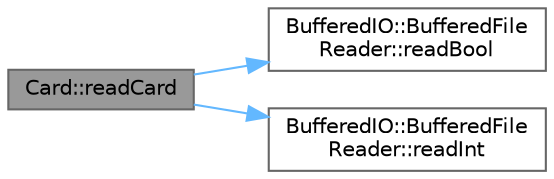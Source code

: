 digraph "Card::readCard"
{
 // LATEX_PDF_SIZE
  bgcolor="transparent";
  edge [fontname=Helvetica,fontsize=10,labelfontname=Helvetica,labelfontsize=10];
  node [fontname=Helvetica,fontsize=10,shape=box,height=0.2,width=0.4];
  rankdir="LR";
  Node1 [id="Node000001",label="Card::readCard",height=0.2,width=0.4,color="gray40", fillcolor="grey60", style="filled", fontcolor="black",tooltip="Writes card into buffered reader."];
  Node1 -> Node2 [id="edge1_Node000001_Node000002",color="steelblue1",style="solid",tooltip=" "];
  Node2 [id="Node000002",label="BufferedIO::BufferedFile\lReader::readBool",height=0.2,width=0.4,color="grey40", fillcolor="white", style="filled",URL="$df/d4c/class_buffered_i_o_1_1_buffered_file_reader.html#a1350750b1541a49a9670a370f5b5c3eb",tooltip="Reads a boolean value from the file."];
  Node1 -> Node3 [id="edge2_Node000001_Node000003",color="steelblue1",style="solid",tooltip=" "];
  Node3 [id="Node000003",label="BufferedIO::BufferedFile\lReader::readInt",height=0.2,width=0.4,color="grey40", fillcolor="white", style="filled",URL="$df/d4c/class_buffered_i_o_1_1_buffered_file_reader.html#a342c70ac02f5f268443c37f1775aedb9",tooltip="Reads a 32-bit integer from the file."];
}
